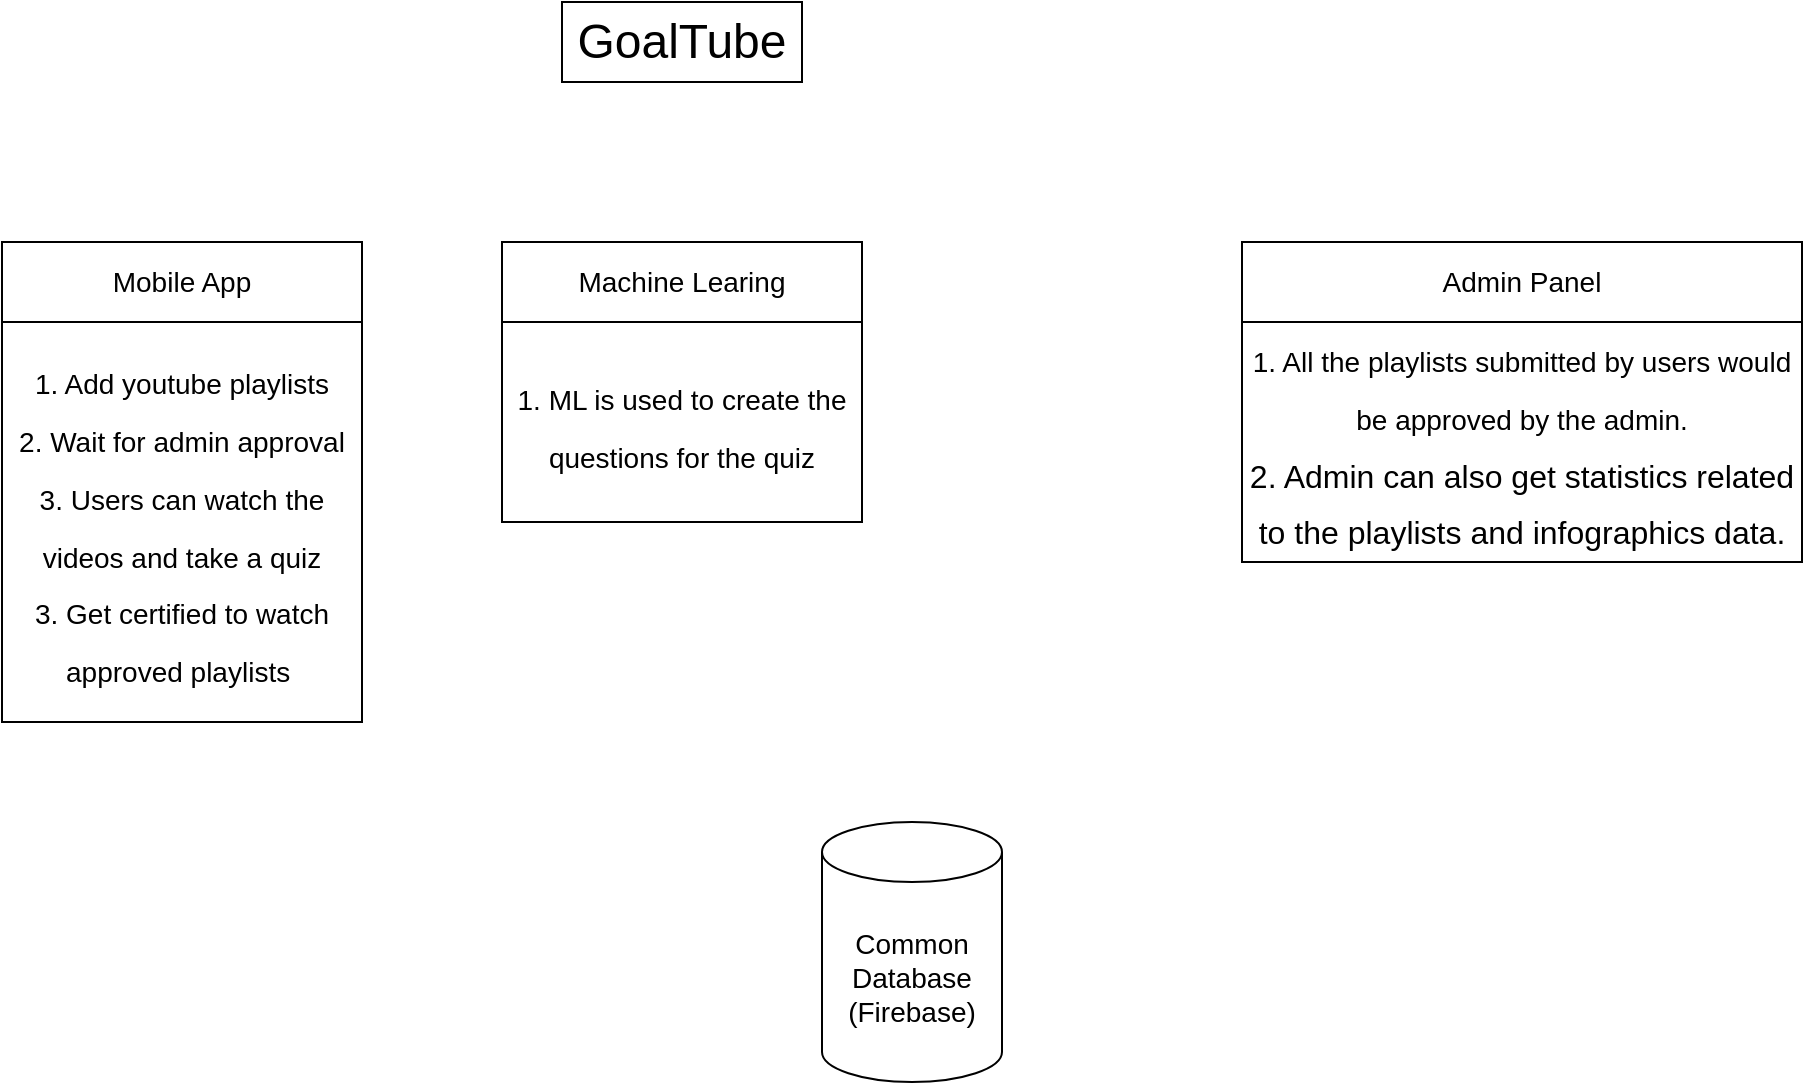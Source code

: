 <mxfile>
    <diagram id="8tawhGnMj8ck7dc2TSjs" name="Page-1">
        <mxGraphModel dx="1165" dy="667" grid="1" gridSize="10" guides="1" tooltips="1" connect="1" arrows="1" fold="1" page="1" pageScale="1" pageWidth="850" pageHeight="1100" math="0" shadow="0">
            <root>
                <mxCell id="0"/>
                <mxCell id="1" parent="0"/>
                <mxCell id="2" value="&lt;font style=&quot;font-size: 24px&quot;&gt;GoalTube&lt;/font&gt;" style="whiteSpace=wrap;html=1;" vertex="1" parent="1">
                    <mxGeometry x="360" y="40" width="120" height="40" as="geometry"/>
                </mxCell>
                <mxCell id="3" value="&lt;font&gt;&lt;font style=&quot;font-size: 14px&quot;&gt;1. Add youtube playlists&lt;br&gt;2. Wait for admin approval&lt;br&gt;3. Users can watch the videos and take a quiz&lt;br&gt;3. Get certified to watch approved playlists&amp;nbsp;&lt;/font&gt;&lt;br&gt;&lt;/font&gt;" style="whiteSpace=wrap;html=1;fontSize=24;" vertex="1" parent="1">
                    <mxGeometry x="80" y="200" width="180" height="200" as="geometry"/>
                </mxCell>
                <mxCell id="4" value="Mobile App" style="whiteSpace=wrap;html=1;fontSize=14;" vertex="1" parent="1">
                    <mxGeometry x="80" y="160" width="180" height="40" as="geometry"/>
                </mxCell>
                <mxCell id="6" value="Common&lt;br&gt;Database&lt;br&gt;(Firebase)" style="shape=cylinder3;whiteSpace=wrap;html=1;boundedLbl=1;backgroundOutline=1;size=15;fontSize=14;" vertex="1" parent="1">
                    <mxGeometry x="490" y="450" width="90" height="130" as="geometry"/>
                </mxCell>
                <mxCell id="12" value="&lt;font&gt;&lt;font style=&quot;font-size: 14px&quot;&gt;1. All the playlists submitted by users would be approved by the admin.&lt;br&gt;&lt;/font&gt;&lt;font size=&quot;3&quot;&gt;2. Admin can also get statistics related to the playlists and infographics data.&lt;/font&gt;&lt;br&gt;&lt;/font&gt;" style="whiteSpace=wrap;html=1;fontSize=24;" vertex="1" parent="1">
                    <mxGeometry x="700" y="200" width="280" height="120" as="geometry"/>
                </mxCell>
                <mxCell id="13" value="Admin Panel" style="whiteSpace=wrap;html=1;fontSize=14;" vertex="1" parent="1">
                    <mxGeometry x="700" y="160" width="280" height="40" as="geometry"/>
                </mxCell>
                <mxCell id="14" value="&lt;font&gt;&lt;span style=&quot;font-size: 14px&quot;&gt;1. ML is used to create the questions for the quiz&lt;/span&gt;&lt;br&gt;&lt;/font&gt;" style="whiteSpace=wrap;html=1;fontSize=24;" vertex="1" parent="1">
                    <mxGeometry x="330" y="200" width="180" height="100" as="geometry"/>
                </mxCell>
                <mxCell id="15" value="Machine Learing" style="whiteSpace=wrap;html=1;fontSize=14;" vertex="1" parent="1">
                    <mxGeometry x="330" y="160" width="180" height="40" as="geometry"/>
                </mxCell>
            </root>
        </mxGraphModel>
    </diagram>
</mxfile>